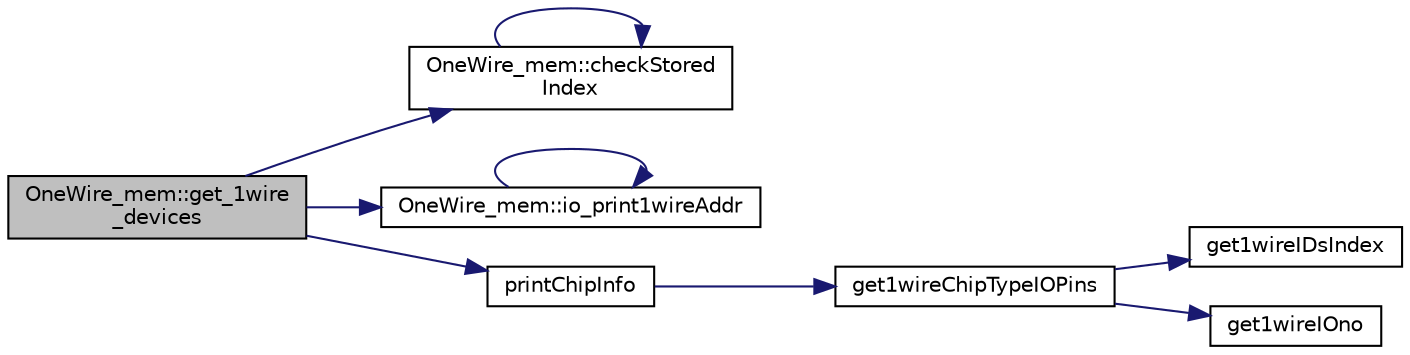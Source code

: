 digraph "OneWire_mem::get_1wire_devices"
{
 // INTERACTIVE_SVG=YES
 // LATEX_PDF_SIZE
  edge [fontname="Helvetica",fontsize="10",labelfontname="Helvetica",labelfontsize="10"];
  node [fontname="Helvetica",fontsize="10",shape=record];
  rankdir="LR";
  Node1 [label="OneWire_mem::get_1wire\l_devices",height=0.2,width=0.4,color="black", fillcolor="grey75", style="filled", fontcolor="black",tooltip="Find and print details of chips on the 1-wire bus(s), including if it is saved and where."];
  Node1 -> Node2 [color="midnightblue",fontsize="10",style="solid"];
  Node2 [label="OneWire_mem::checkStored\lIndex",height=0.2,width=0.4,color="black", fillcolor="white", style="filled",URL="$class_one_wire__mem.html#aad6223f94fc828df2681212c6407c10e",tooltip="Check if the 1wire chip in the global var: byte addr[8] is in eeprom."];
  Node2 -> Node2 [color="midnightblue",fontsize="10",style="solid"];
  Node1 -> Node3 [color="midnightblue",fontsize="10",style="solid"];
  Node3 [label="OneWire_mem::io_print1wireAddr",height=0.2,width=0.4,color="black", fillcolor="white", style="filled",URL="$class_one_wire__mem.html#aebbad3bbe0ce42d66daee7cb1d038162",tooltip=" "];
  Node3 -> Node3 [color="midnightblue",fontsize="10",style="solid"];
  Node1 -> Node4 [color="midnightblue",fontsize="10",style="solid"];
  Node4 [label="printChipInfo",height=0.2,width=0.4,color="black", fillcolor="white", style="filled",URL="$1wire_8cpp.html#a977007cf4daf77a6813d9bd5484e67e1",tooltip=" "];
  Node4 -> Node5 [color="midnightblue",fontsize="10",style="solid"];
  Node5 [label="get1wireChipTypeIOPins",height=0.2,width=0.4,color="black", fillcolor="white", style="filled",URL="$1wire_8cpp.html#a26a5c521594f3f4380de4fe920f669fe",tooltip="Returns the number of IO pins the 1-wire chip has."];
  Node5 -> Node6 [color="midnightblue",fontsize="10",style="solid"];
  Node6 [label="get1wireIDsIndex",height=0.2,width=0.4,color="black", fillcolor="white", style="filled",URL="$1wire_8cpp.html#aa10020cdfdad46fa553fc4a2ee31fd3b",tooltip="set 1-wire chip output. Also updates arrays holding info on switched state etc."];
  Node5 -> Node7 [color="midnightblue",fontsize="10",style="solid"];
  Node7 [label="get1wireIOno",height=0.2,width=0.4,color="black", fillcolor="white", style="filled",URL="$1wire_8cpp.html#a0c2ff7ecc2f15b31cfe75c4598451678",tooltip="Get the number of IO pins the chip has, i.e. 8 for the DS2408."];
}
